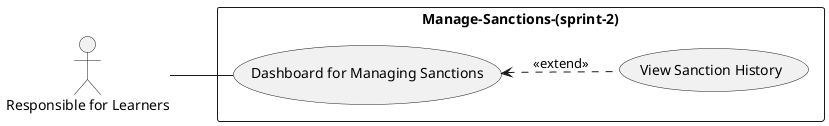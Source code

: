 @startuml
left to right direction
actor "Responsible for Learners" as Admin

rectangle Manage-Sanctions-(sprint-2) {
  usecase "View Sanction History" as UC4
  usecase "Dashboard for Managing Sanctions" as UC5
}

Admin -- UC5

UC5 <.. UC4 : <<extend>>

@enduml
